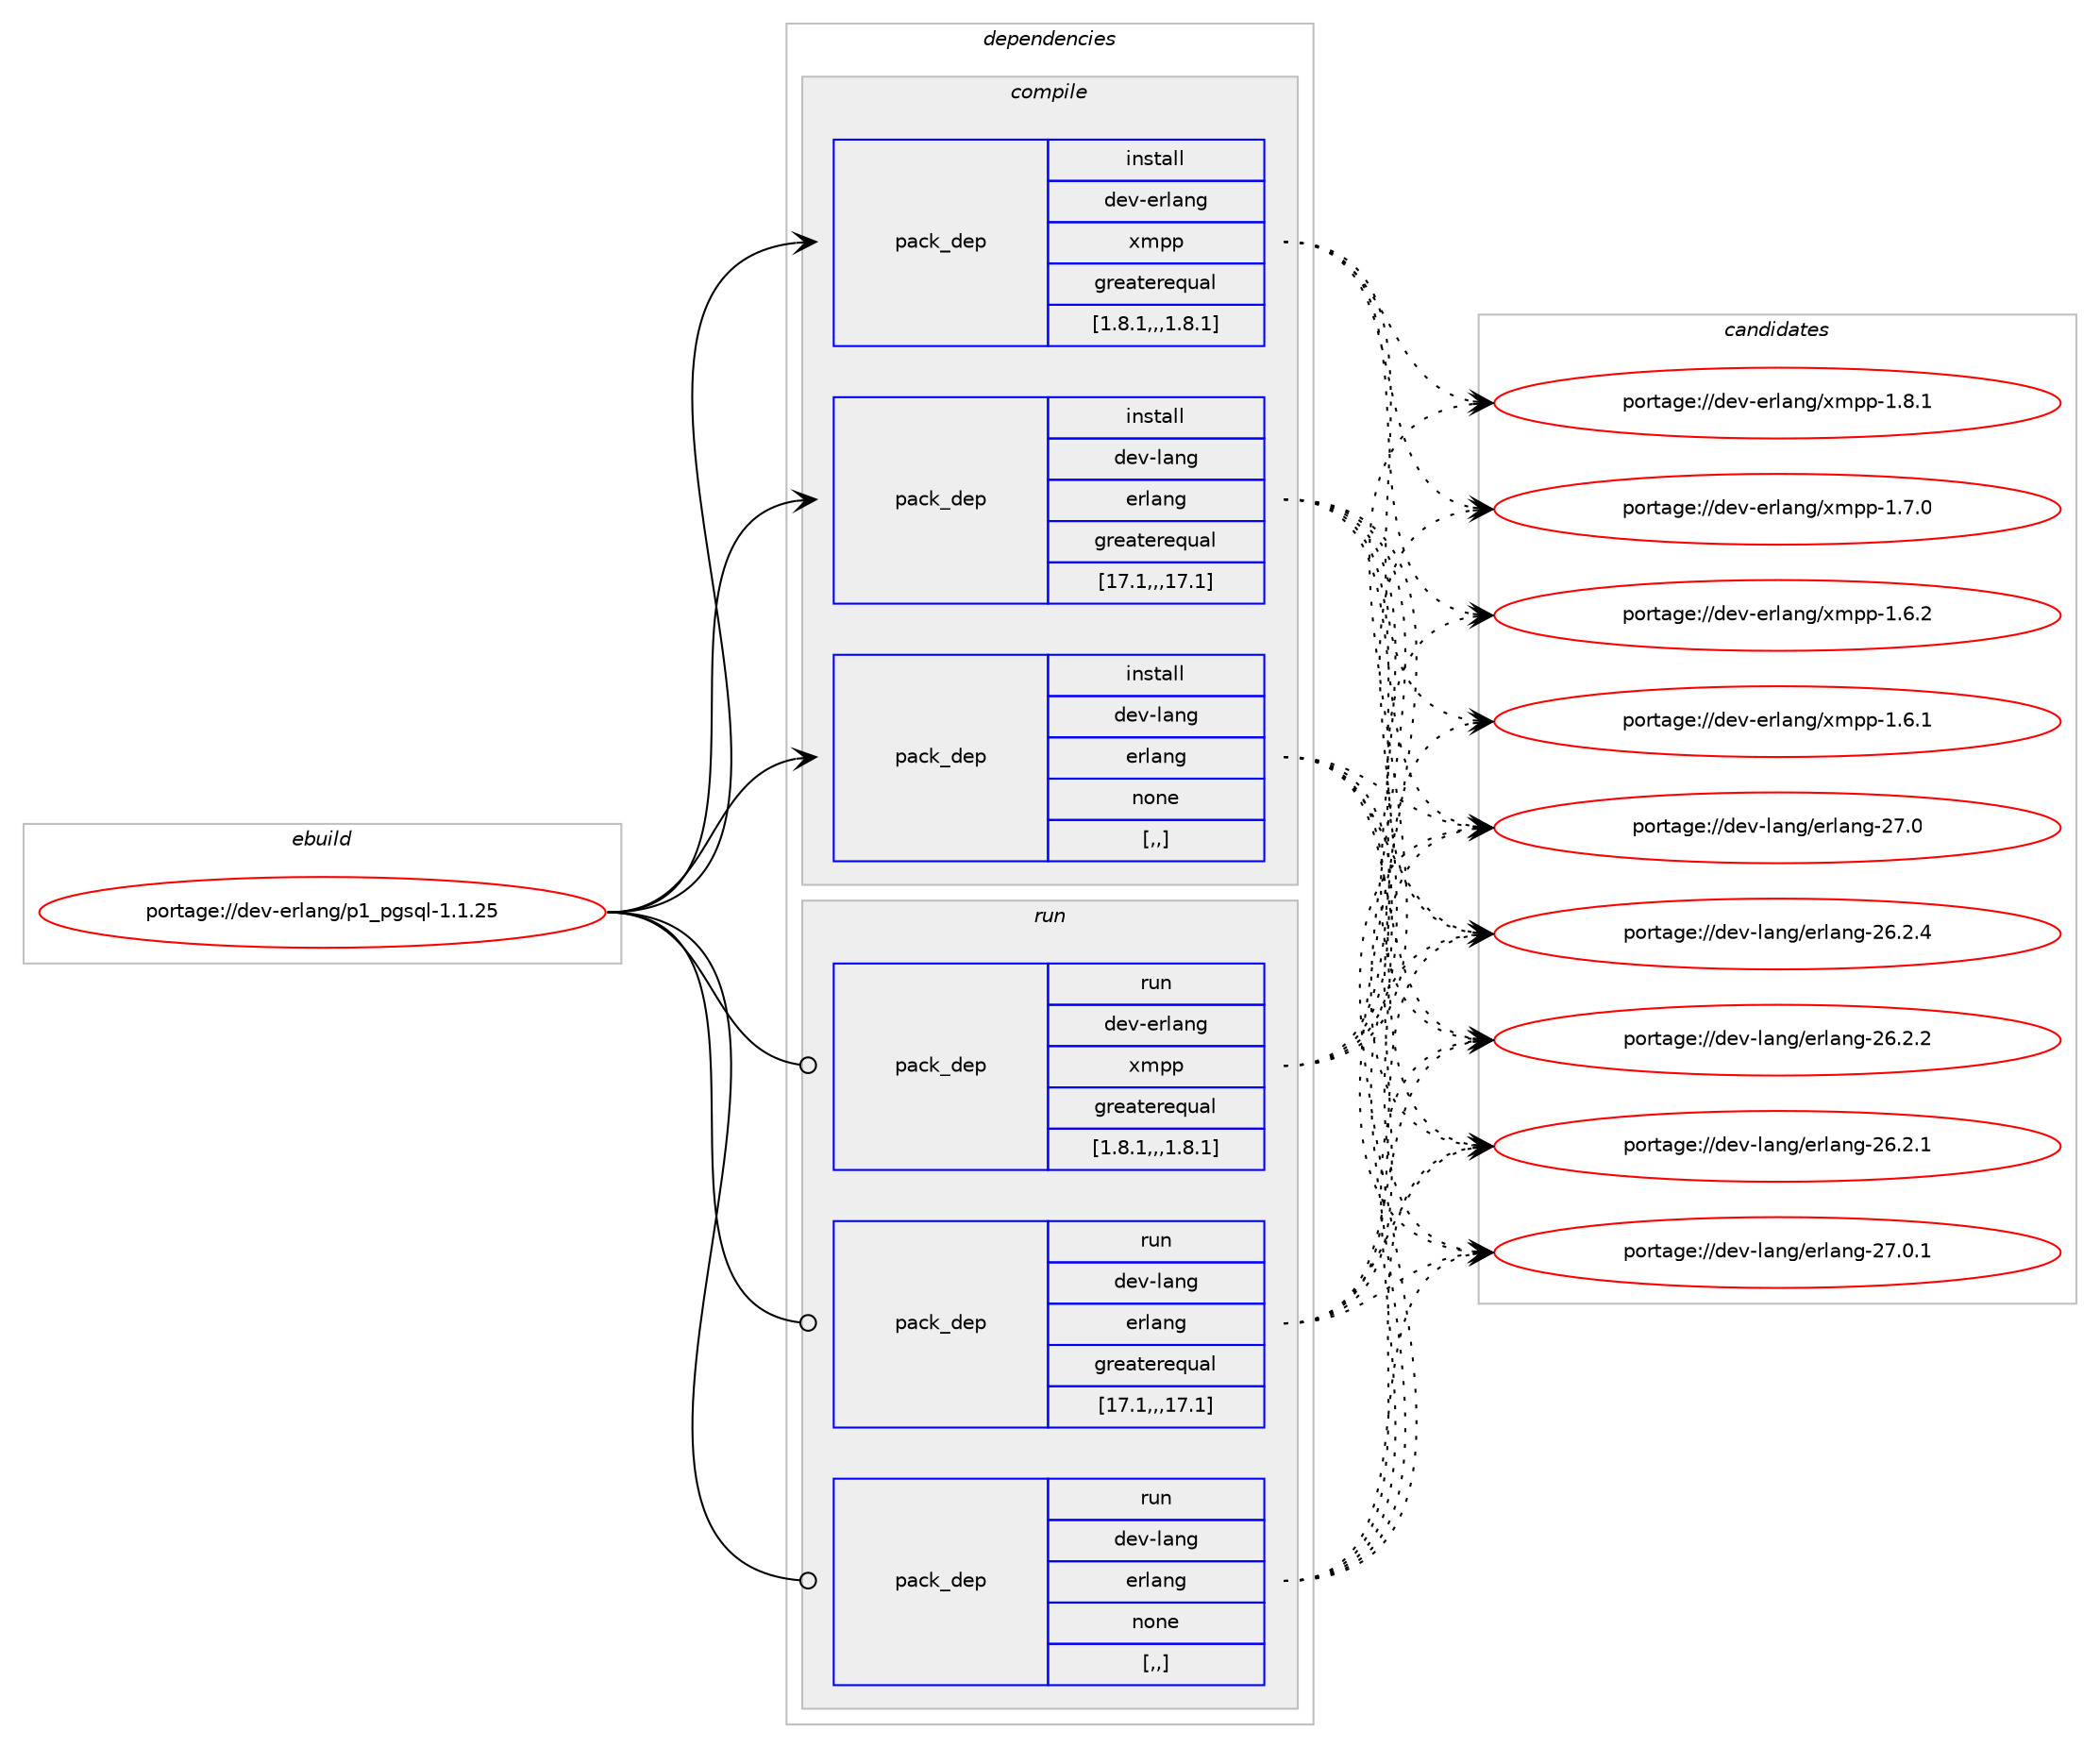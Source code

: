 digraph prolog {

# *************
# Graph options
# *************

newrank=true;
concentrate=true;
compound=true;
graph [rankdir=LR,fontname=Helvetica,fontsize=10,ranksep=1.5];#, ranksep=2.5, nodesep=0.2];
edge  [arrowhead=vee];
node  [fontname=Helvetica,fontsize=10];

# **********
# The ebuild
# **********

subgraph cluster_leftcol {
color=gray;
label=<<i>ebuild</i>>;
id [label="portage://dev-erlang/p1_pgsql-1.1.25", color=red, width=4, href="../dev-erlang/p1_pgsql-1.1.25.svg"];
}

# ****************
# The dependencies
# ****************

subgraph cluster_midcol {
color=gray;
label=<<i>dependencies</i>>;
subgraph cluster_compile {
fillcolor="#eeeeee";
style=filled;
label=<<i>compile</i>>;
subgraph pack413969 {
dependency568317 [label=<<TABLE BORDER="0" CELLBORDER="1" CELLSPACING="0" CELLPADDING="4" WIDTH="220"><TR><TD ROWSPAN="6" CELLPADDING="30">pack_dep</TD></TR><TR><TD WIDTH="110">install</TD></TR><TR><TD>dev-erlang</TD></TR><TR><TD>xmpp</TD></TR><TR><TD>greaterequal</TD></TR><TR><TD>[1.8.1,,,1.8.1]</TD></TR></TABLE>>, shape=none, color=blue];
}
id:e -> dependency568317:w [weight=20,style="solid",arrowhead="vee"];
subgraph pack413970 {
dependency568318 [label=<<TABLE BORDER="0" CELLBORDER="1" CELLSPACING="0" CELLPADDING="4" WIDTH="220"><TR><TD ROWSPAN="6" CELLPADDING="30">pack_dep</TD></TR><TR><TD WIDTH="110">install</TD></TR><TR><TD>dev-lang</TD></TR><TR><TD>erlang</TD></TR><TR><TD>greaterequal</TD></TR><TR><TD>[17.1,,,17.1]</TD></TR></TABLE>>, shape=none, color=blue];
}
id:e -> dependency568318:w [weight=20,style="solid",arrowhead="vee"];
subgraph pack413971 {
dependency568319 [label=<<TABLE BORDER="0" CELLBORDER="1" CELLSPACING="0" CELLPADDING="4" WIDTH="220"><TR><TD ROWSPAN="6" CELLPADDING="30">pack_dep</TD></TR><TR><TD WIDTH="110">install</TD></TR><TR><TD>dev-lang</TD></TR><TR><TD>erlang</TD></TR><TR><TD>none</TD></TR><TR><TD>[,,]</TD></TR></TABLE>>, shape=none, color=blue];
}
id:e -> dependency568319:w [weight=20,style="solid",arrowhead="vee"];
}
subgraph cluster_compileandrun {
fillcolor="#eeeeee";
style=filled;
label=<<i>compile and run</i>>;
}
subgraph cluster_run {
fillcolor="#eeeeee";
style=filled;
label=<<i>run</i>>;
subgraph pack413972 {
dependency568320 [label=<<TABLE BORDER="0" CELLBORDER="1" CELLSPACING="0" CELLPADDING="4" WIDTH="220"><TR><TD ROWSPAN="6" CELLPADDING="30">pack_dep</TD></TR><TR><TD WIDTH="110">run</TD></TR><TR><TD>dev-erlang</TD></TR><TR><TD>xmpp</TD></TR><TR><TD>greaterequal</TD></TR><TR><TD>[1.8.1,,,1.8.1]</TD></TR></TABLE>>, shape=none, color=blue];
}
id:e -> dependency568320:w [weight=20,style="solid",arrowhead="odot"];
subgraph pack413973 {
dependency568321 [label=<<TABLE BORDER="0" CELLBORDER="1" CELLSPACING="0" CELLPADDING="4" WIDTH="220"><TR><TD ROWSPAN="6" CELLPADDING="30">pack_dep</TD></TR><TR><TD WIDTH="110">run</TD></TR><TR><TD>dev-lang</TD></TR><TR><TD>erlang</TD></TR><TR><TD>greaterequal</TD></TR><TR><TD>[17.1,,,17.1]</TD></TR></TABLE>>, shape=none, color=blue];
}
id:e -> dependency568321:w [weight=20,style="solid",arrowhead="odot"];
subgraph pack413974 {
dependency568322 [label=<<TABLE BORDER="0" CELLBORDER="1" CELLSPACING="0" CELLPADDING="4" WIDTH="220"><TR><TD ROWSPAN="6" CELLPADDING="30">pack_dep</TD></TR><TR><TD WIDTH="110">run</TD></TR><TR><TD>dev-lang</TD></TR><TR><TD>erlang</TD></TR><TR><TD>none</TD></TR><TR><TD>[,,]</TD></TR></TABLE>>, shape=none, color=blue];
}
id:e -> dependency568322:w [weight=20,style="solid",arrowhead="odot"];
}
}

# **************
# The candidates
# **************

subgraph cluster_choices {
rank=same;
color=gray;
label=<<i>candidates</i>>;

subgraph choice413969 {
color=black;
nodesep=1;
choice100101118451011141089711010347120109112112454946564649 [label="portage://dev-erlang/xmpp-1.8.1", color=red, width=4,href="../dev-erlang/xmpp-1.8.1.svg"];
choice100101118451011141089711010347120109112112454946554648 [label="portage://dev-erlang/xmpp-1.7.0", color=red, width=4,href="../dev-erlang/xmpp-1.7.0.svg"];
choice100101118451011141089711010347120109112112454946544650 [label="portage://dev-erlang/xmpp-1.6.2", color=red, width=4,href="../dev-erlang/xmpp-1.6.2.svg"];
choice100101118451011141089711010347120109112112454946544649 [label="portage://dev-erlang/xmpp-1.6.1", color=red, width=4,href="../dev-erlang/xmpp-1.6.1.svg"];
dependency568317:e -> choice100101118451011141089711010347120109112112454946564649:w [style=dotted,weight="100"];
dependency568317:e -> choice100101118451011141089711010347120109112112454946554648:w [style=dotted,weight="100"];
dependency568317:e -> choice100101118451011141089711010347120109112112454946544650:w [style=dotted,weight="100"];
dependency568317:e -> choice100101118451011141089711010347120109112112454946544649:w [style=dotted,weight="100"];
}
subgraph choice413970 {
color=black;
nodesep=1;
choice1001011184510897110103471011141089711010345505546484649 [label="portage://dev-lang/erlang-27.0.1", color=red, width=4,href="../dev-lang/erlang-27.0.1.svg"];
choice100101118451089711010347101114108971101034550554648 [label="portage://dev-lang/erlang-27.0", color=red, width=4,href="../dev-lang/erlang-27.0.svg"];
choice1001011184510897110103471011141089711010345505446504652 [label="portage://dev-lang/erlang-26.2.4", color=red, width=4,href="../dev-lang/erlang-26.2.4.svg"];
choice1001011184510897110103471011141089711010345505446504650 [label="portage://dev-lang/erlang-26.2.2", color=red, width=4,href="../dev-lang/erlang-26.2.2.svg"];
choice1001011184510897110103471011141089711010345505446504649 [label="portage://dev-lang/erlang-26.2.1", color=red, width=4,href="../dev-lang/erlang-26.2.1.svg"];
dependency568318:e -> choice1001011184510897110103471011141089711010345505546484649:w [style=dotted,weight="100"];
dependency568318:e -> choice100101118451089711010347101114108971101034550554648:w [style=dotted,weight="100"];
dependency568318:e -> choice1001011184510897110103471011141089711010345505446504652:w [style=dotted,weight="100"];
dependency568318:e -> choice1001011184510897110103471011141089711010345505446504650:w [style=dotted,weight="100"];
dependency568318:e -> choice1001011184510897110103471011141089711010345505446504649:w [style=dotted,weight="100"];
}
subgraph choice413971 {
color=black;
nodesep=1;
choice1001011184510897110103471011141089711010345505546484649 [label="portage://dev-lang/erlang-27.0.1", color=red, width=4,href="../dev-lang/erlang-27.0.1.svg"];
choice100101118451089711010347101114108971101034550554648 [label="portage://dev-lang/erlang-27.0", color=red, width=4,href="../dev-lang/erlang-27.0.svg"];
choice1001011184510897110103471011141089711010345505446504652 [label="portage://dev-lang/erlang-26.2.4", color=red, width=4,href="../dev-lang/erlang-26.2.4.svg"];
choice1001011184510897110103471011141089711010345505446504650 [label="portage://dev-lang/erlang-26.2.2", color=red, width=4,href="../dev-lang/erlang-26.2.2.svg"];
choice1001011184510897110103471011141089711010345505446504649 [label="portage://dev-lang/erlang-26.2.1", color=red, width=4,href="../dev-lang/erlang-26.2.1.svg"];
dependency568319:e -> choice1001011184510897110103471011141089711010345505546484649:w [style=dotted,weight="100"];
dependency568319:e -> choice100101118451089711010347101114108971101034550554648:w [style=dotted,weight="100"];
dependency568319:e -> choice1001011184510897110103471011141089711010345505446504652:w [style=dotted,weight="100"];
dependency568319:e -> choice1001011184510897110103471011141089711010345505446504650:w [style=dotted,weight="100"];
dependency568319:e -> choice1001011184510897110103471011141089711010345505446504649:w [style=dotted,weight="100"];
}
subgraph choice413972 {
color=black;
nodesep=1;
choice100101118451011141089711010347120109112112454946564649 [label="portage://dev-erlang/xmpp-1.8.1", color=red, width=4,href="../dev-erlang/xmpp-1.8.1.svg"];
choice100101118451011141089711010347120109112112454946554648 [label="portage://dev-erlang/xmpp-1.7.0", color=red, width=4,href="../dev-erlang/xmpp-1.7.0.svg"];
choice100101118451011141089711010347120109112112454946544650 [label="portage://dev-erlang/xmpp-1.6.2", color=red, width=4,href="../dev-erlang/xmpp-1.6.2.svg"];
choice100101118451011141089711010347120109112112454946544649 [label="portage://dev-erlang/xmpp-1.6.1", color=red, width=4,href="../dev-erlang/xmpp-1.6.1.svg"];
dependency568320:e -> choice100101118451011141089711010347120109112112454946564649:w [style=dotted,weight="100"];
dependency568320:e -> choice100101118451011141089711010347120109112112454946554648:w [style=dotted,weight="100"];
dependency568320:e -> choice100101118451011141089711010347120109112112454946544650:w [style=dotted,weight="100"];
dependency568320:e -> choice100101118451011141089711010347120109112112454946544649:w [style=dotted,weight="100"];
}
subgraph choice413973 {
color=black;
nodesep=1;
choice1001011184510897110103471011141089711010345505546484649 [label="portage://dev-lang/erlang-27.0.1", color=red, width=4,href="../dev-lang/erlang-27.0.1.svg"];
choice100101118451089711010347101114108971101034550554648 [label="portage://dev-lang/erlang-27.0", color=red, width=4,href="../dev-lang/erlang-27.0.svg"];
choice1001011184510897110103471011141089711010345505446504652 [label="portage://dev-lang/erlang-26.2.4", color=red, width=4,href="../dev-lang/erlang-26.2.4.svg"];
choice1001011184510897110103471011141089711010345505446504650 [label="portage://dev-lang/erlang-26.2.2", color=red, width=4,href="../dev-lang/erlang-26.2.2.svg"];
choice1001011184510897110103471011141089711010345505446504649 [label="portage://dev-lang/erlang-26.2.1", color=red, width=4,href="../dev-lang/erlang-26.2.1.svg"];
dependency568321:e -> choice1001011184510897110103471011141089711010345505546484649:w [style=dotted,weight="100"];
dependency568321:e -> choice100101118451089711010347101114108971101034550554648:w [style=dotted,weight="100"];
dependency568321:e -> choice1001011184510897110103471011141089711010345505446504652:w [style=dotted,weight="100"];
dependency568321:e -> choice1001011184510897110103471011141089711010345505446504650:w [style=dotted,weight="100"];
dependency568321:e -> choice1001011184510897110103471011141089711010345505446504649:w [style=dotted,weight="100"];
}
subgraph choice413974 {
color=black;
nodesep=1;
choice1001011184510897110103471011141089711010345505546484649 [label="portage://dev-lang/erlang-27.0.1", color=red, width=4,href="../dev-lang/erlang-27.0.1.svg"];
choice100101118451089711010347101114108971101034550554648 [label="portage://dev-lang/erlang-27.0", color=red, width=4,href="../dev-lang/erlang-27.0.svg"];
choice1001011184510897110103471011141089711010345505446504652 [label="portage://dev-lang/erlang-26.2.4", color=red, width=4,href="../dev-lang/erlang-26.2.4.svg"];
choice1001011184510897110103471011141089711010345505446504650 [label="portage://dev-lang/erlang-26.2.2", color=red, width=4,href="../dev-lang/erlang-26.2.2.svg"];
choice1001011184510897110103471011141089711010345505446504649 [label="portage://dev-lang/erlang-26.2.1", color=red, width=4,href="../dev-lang/erlang-26.2.1.svg"];
dependency568322:e -> choice1001011184510897110103471011141089711010345505546484649:w [style=dotted,weight="100"];
dependency568322:e -> choice100101118451089711010347101114108971101034550554648:w [style=dotted,weight="100"];
dependency568322:e -> choice1001011184510897110103471011141089711010345505446504652:w [style=dotted,weight="100"];
dependency568322:e -> choice1001011184510897110103471011141089711010345505446504650:w [style=dotted,weight="100"];
dependency568322:e -> choice1001011184510897110103471011141089711010345505446504649:w [style=dotted,weight="100"];
}
}

}
